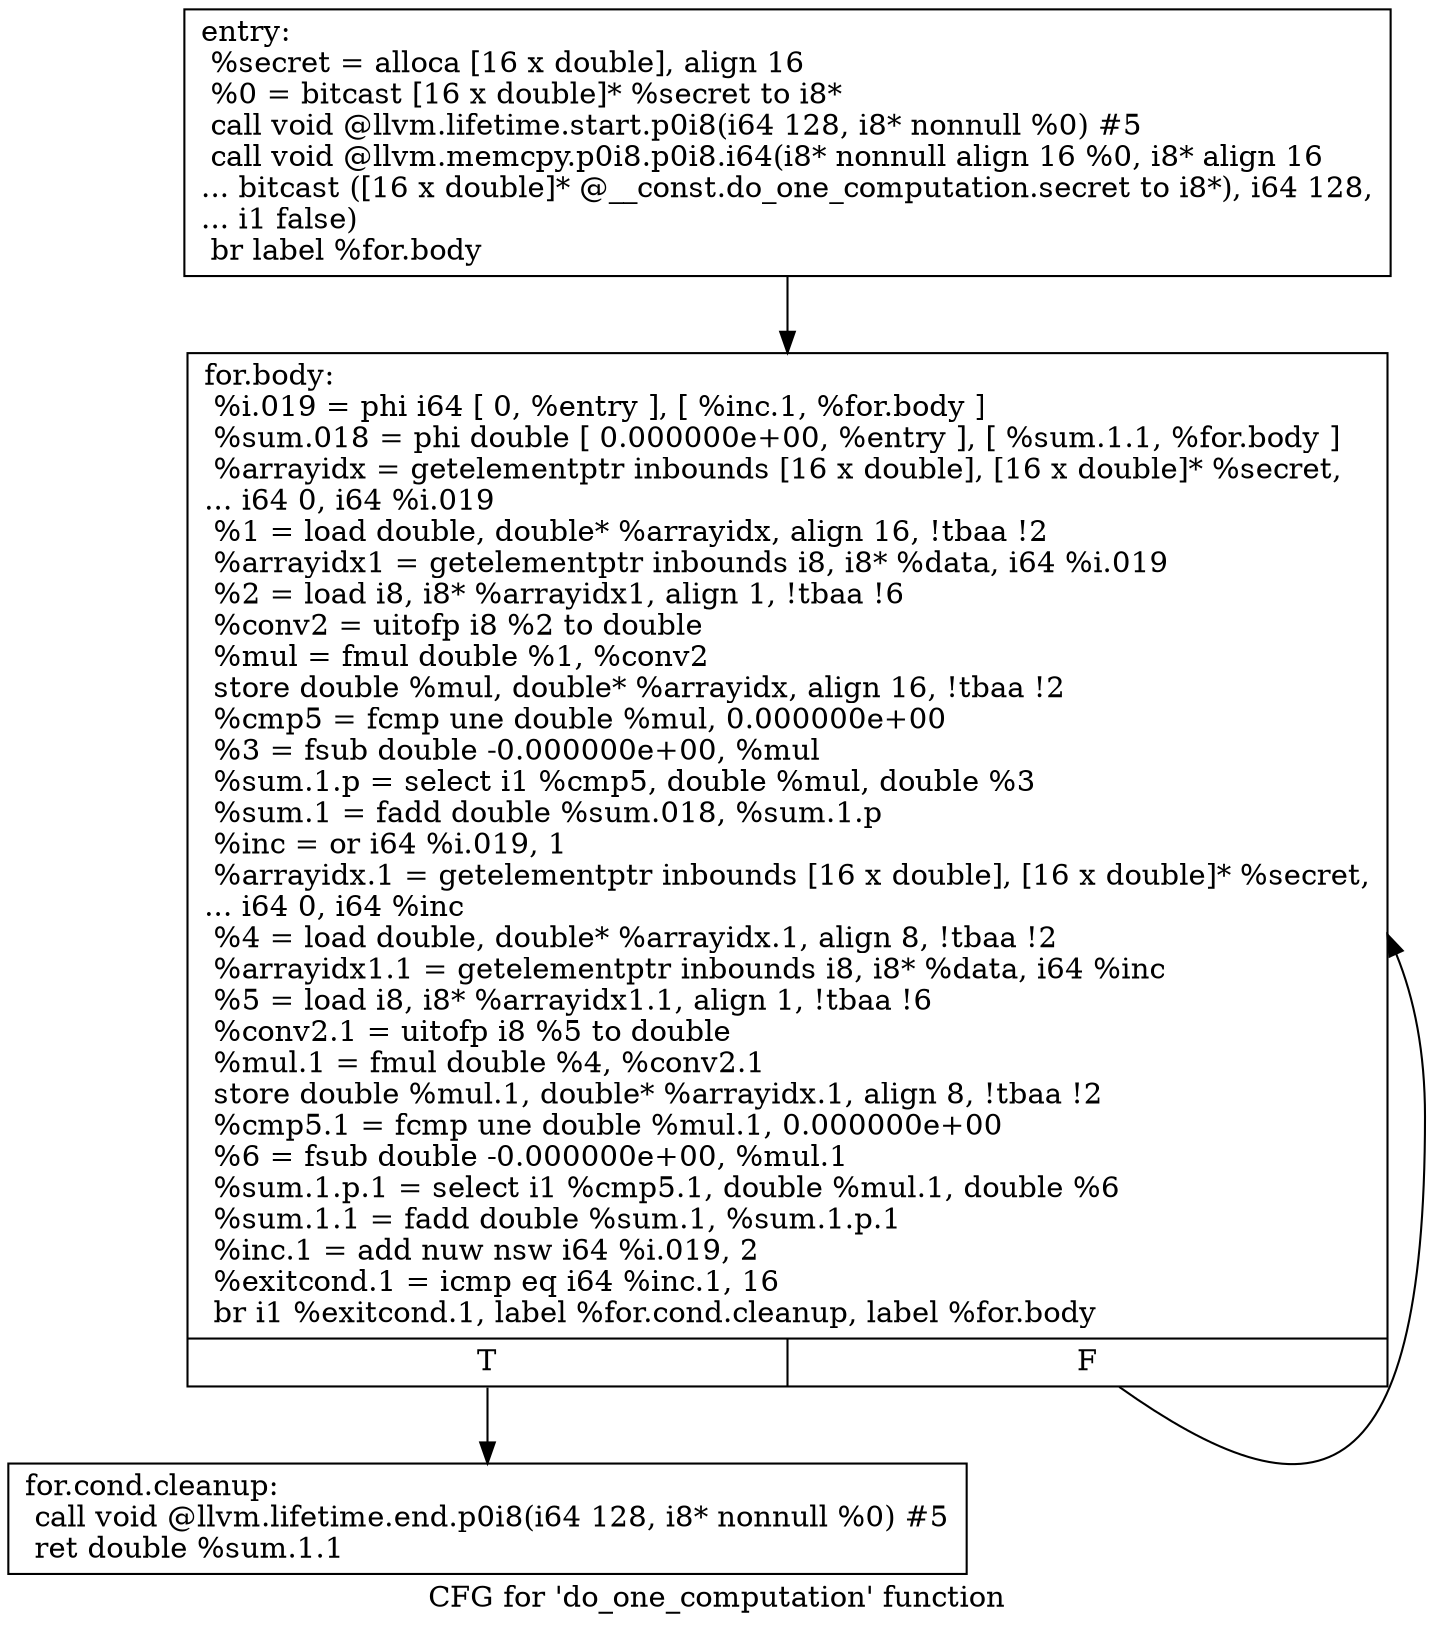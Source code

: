 digraph "CFG for 'do_one_computation' function" {
	label="CFG for 'do_one_computation' function";

	Node0x55f078749020 [shape=record,label="{entry:\l  %secret = alloca [16 x double], align 16\l  %0 = bitcast [16 x double]* %secret to i8*\l  call void @llvm.lifetime.start.p0i8(i64 128, i8* nonnull %0) #5\l  call void @llvm.memcpy.p0i8.p0i8.i64(i8* nonnull align 16 %0, i8* align 16\l... bitcast ([16 x double]* @__const.do_one_computation.secret to i8*), i64 128,\l... i1 false)\l  br label %for.body\l}"];
	Node0x55f078749020 -> Node0x55f078749cd0;
	Node0x55f078749e10 [shape=record,label="{for.cond.cleanup:                                 \l  call void @llvm.lifetime.end.p0i8(i64 128, i8* nonnull %0) #5\l  ret double %sum.1.1\l}"];
	Node0x55f078749cd0 [shape=record,label="{for.body:                                         \l  %i.019 = phi i64 [ 0, %entry ], [ %inc.1, %for.body ]\l  %sum.018 = phi double [ 0.000000e+00, %entry ], [ %sum.1.1, %for.body ]\l  %arrayidx = getelementptr inbounds [16 x double], [16 x double]* %secret,\l... i64 0, i64 %i.019\l  %1 = load double, double* %arrayidx, align 16, !tbaa !2\l  %arrayidx1 = getelementptr inbounds i8, i8* %data, i64 %i.019\l  %2 = load i8, i8* %arrayidx1, align 1, !tbaa !6\l  %conv2 = uitofp i8 %2 to double\l  %mul = fmul double %1, %conv2\l  store double %mul, double* %arrayidx, align 16, !tbaa !2\l  %cmp5 = fcmp une double %mul, 0.000000e+00\l  %3 = fsub double -0.000000e+00, %mul\l  %sum.1.p = select i1 %cmp5, double %mul, double %3\l  %sum.1 = fadd double %sum.018, %sum.1.p\l  %inc = or i64 %i.019, 1\l  %arrayidx.1 = getelementptr inbounds [16 x double], [16 x double]* %secret,\l... i64 0, i64 %inc\l  %4 = load double, double* %arrayidx.1, align 8, !tbaa !2\l  %arrayidx1.1 = getelementptr inbounds i8, i8* %data, i64 %inc\l  %5 = load i8, i8* %arrayidx1.1, align 1, !tbaa !6\l  %conv2.1 = uitofp i8 %5 to double\l  %mul.1 = fmul double %4, %conv2.1\l  store double %mul.1, double* %arrayidx.1, align 8, !tbaa !2\l  %cmp5.1 = fcmp une double %mul.1, 0.000000e+00\l  %6 = fsub double -0.000000e+00, %mul.1\l  %sum.1.p.1 = select i1 %cmp5.1, double %mul.1, double %6\l  %sum.1.1 = fadd double %sum.1, %sum.1.p.1\l  %inc.1 = add nuw nsw i64 %i.019, 2\l  %exitcond.1 = icmp eq i64 %inc.1, 16\l  br i1 %exitcond.1, label %for.cond.cleanup, label %for.body\l|{<s0>T|<s1>F}}"];
	Node0x55f078749cd0:s0 -> Node0x55f078749e10;
	Node0x55f078749cd0:s1 -> Node0x55f078749cd0;
}
